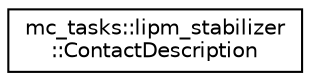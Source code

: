 digraph "Graphical Class Hierarchy"
{
 // INTERACTIVE_SVG=YES
  edge [fontname="Helvetica",fontsize="10",labelfontname="Helvetica",labelfontsize="10"];
  node [fontname="Helvetica",fontsize="10",shape=record];
  rankdir="LR";
  Node0 [label="mc_tasks::lipm_stabilizer\l::ContactDescription",height=0.2,width=0.4,color="black", fillcolor="white", style="filled",URL="$structmc__tasks_1_1lipm__stabilizer_1_1ContactDescription.html"];
}
